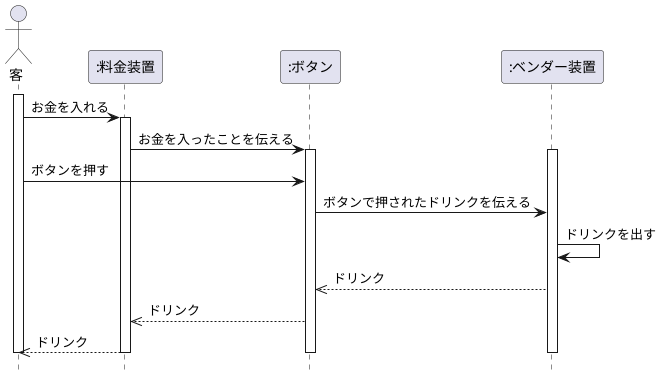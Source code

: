 @startuml 自販機
hide footbox
Actor 客 as guest
participant ":料金装置" as price
participant ":ボタン" as boton
participant ":ベンダー装置" as bender
activate guest
guest -> price :お金を入れる
activate price
price -> boton : お金を入ったことを伝える
activate boton
activate bender
guest->boton :ボタンを押す
boton ->bender:ボタンで押されたドリンクを伝える
bender ->bender :ドリンクを出す
bender -->> boton :ドリンク
boton -->> price : ドリンク
price -->> guest: ドリンク
deactivate bender
deactivate boton
deactivate price
deactivate guest
@enduml